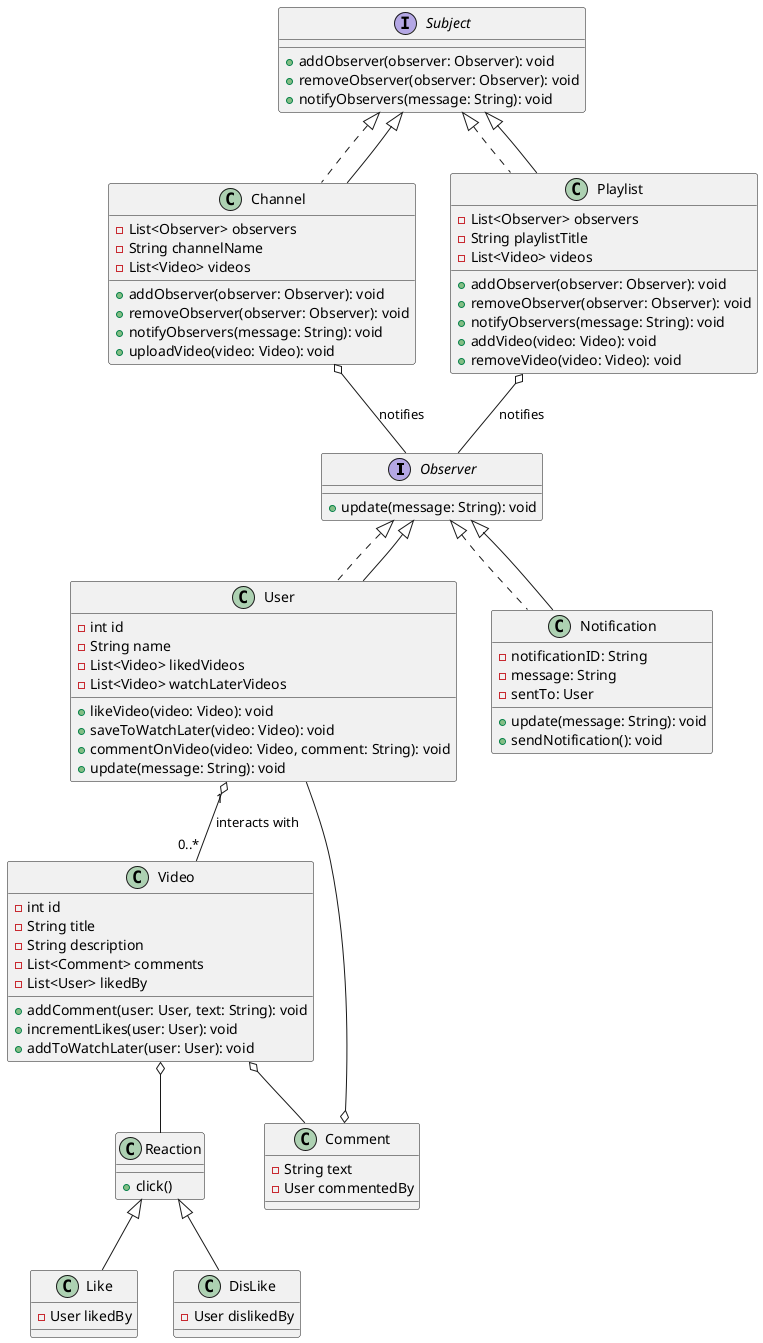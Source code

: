 @startuml
'https://plantuml.com/class-diagram

interface Observer {
    +update(message: String): void
}

interface Subject {
    +addObserver(observer: Observer): void
    +removeObserver(observer: Observer): void
    +notifyObservers(message: String): void
}

class User implements Observer {
    -int id
    -String name
    -List<Video> likedVideos
    -List<Video> watchLaterVideos
    +likeVideo(video: Video): void
    +saveToWatchLater(video: Video): void
    +commentOnVideo(video: Video, comment: String): void
    +update(message: String): void
}

class Notification implements Observer {
    -notificationID: String
    -message: String
    -sentTo: User
    +update(message: String): void
    +sendNotification(): void
}

class Channel implements Subject {
    -List<Observer> observers
    -String channelName
    -List<Video> videos
    +addObserver(observer: Observer): void
    +removeObserver(observer: Observer): void
    +notifyObservers(message: String): void
    +uploadVideo(video: Video): void
}

class Playlist implements Subject {
    -List<Observer> observers
    -String playlistTitle
    -List<Video> videos
    +addObserver(observer: Observer): void
    +removeObserver(observer: Observer): void
    +notifyObservers(message: String): void
    +addVideo(video: Video): void
    +removeVideo(video: Video): void
}

class Video {
    -int id
    -String title
    -String description
    -List<Comment> comments
    -List<User> likedBy
    +addComment(user: User, text: String): void
    +incrementLikes(user: User): void
    +addToWatchLater(user: User): void
}
class Reaction {
    +click()
}

class Like {
    -User likedBy
}

class DisLike {
    -User dislikedBy
}

class Comment {
    -String text
    -User commentedBy
}

Reaction <|-- Like
Reaction <|-- DisLike
Video o-- Reaction
Video o-- Comment
Comment o-- User


Observer <|-- User
Observer <|-- Notification
Subject <|-- Channel
Subject <|-- Playlist

Channel o-- Observer : notifies
Playlist o-- Observer : notifies
User "1" o-- "0..*" Video : interacts with


@enduml